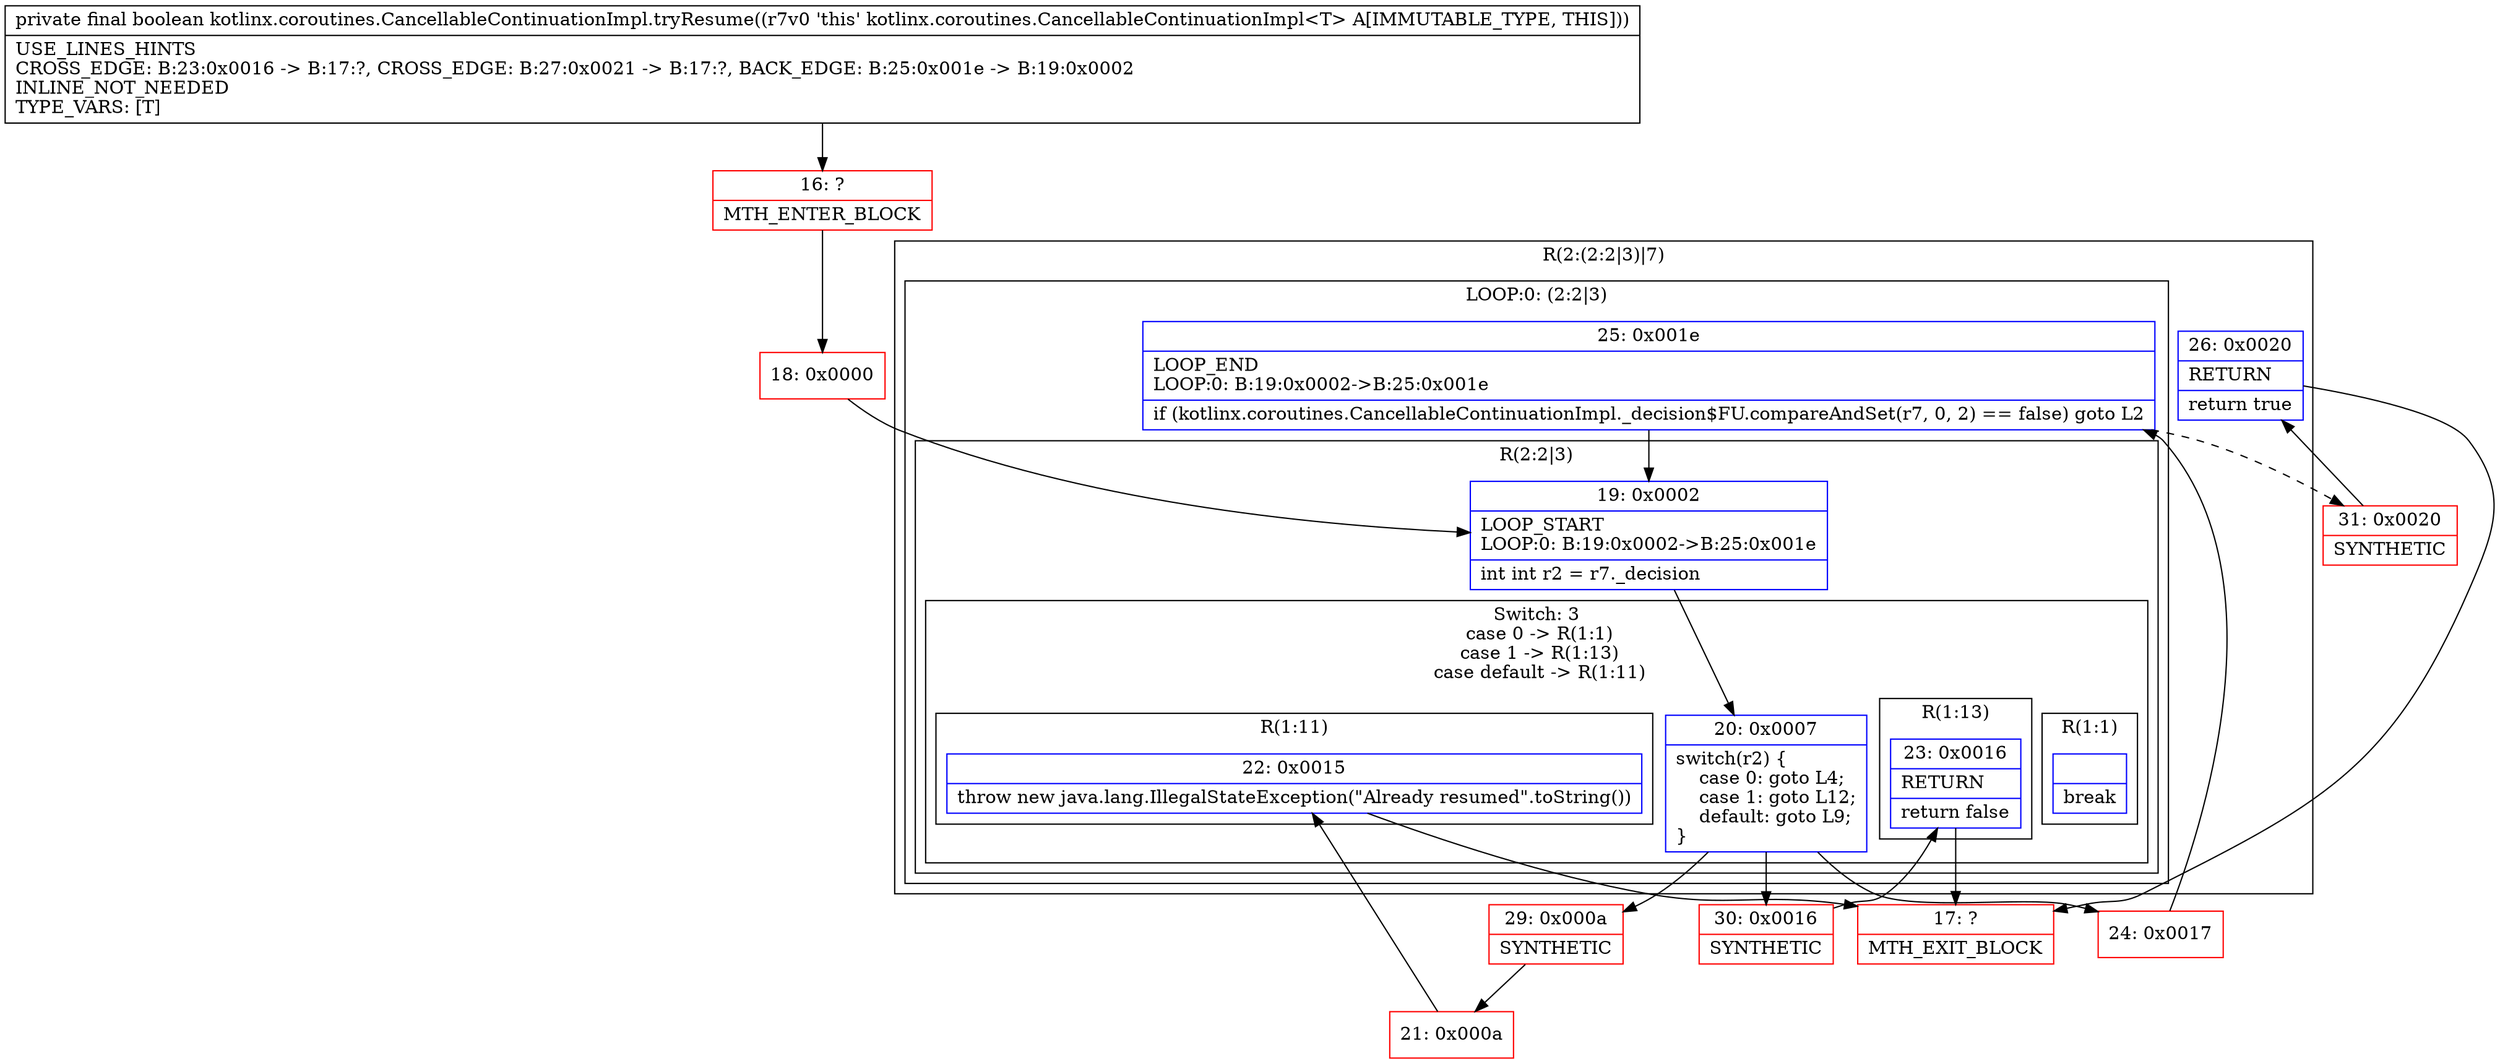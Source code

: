 digraph "CFG forkotlinx.coroutines.CancellableContinuationImpl.tryResume()Z" {
subgraph cluster_Region_493893904 {
label = "R(2:(2:2|3)|7)";
node [shape=record,color=blue];
subgraph cluster_LoopRegion_457674776 {
label = "LOOP:0: (2:2|3)";
node [shape=record,color=blue];
Node_25 [shape=record,label="{25\:\ 0x001e|LOOP_END\lLOOP:0: B:19:0x0002\-\>B:25:0x001e\l|if (kotlinx.coroutines.CancellableContinuationImpl._decision$FU.compareAndSet(r7, 0, 2) == false) goto L2\l}"];
subgraph cluster_Region_1539313713 {
label = "R(2:2|3)";
node [shape=record,color=blue];
Node_19 [shape=record,label="{19\:\ 0x0002|LOOP_START\lLOOP:0: B:19:0x0002\-\>B:25:0x001e\l|int int r2 = r7._decision\l}"];
subgraph cluster_SwitchRegion_1160287761 {
label = "Switch: 3
 case 0 -> R(1:1)
 case 1 -> R(1:13)
 case default -> R(1:11)";
node [shape=record,color=blue];
Node_20 [shape=record,label="{20\:\ 0x0007|switch(r2) \{\l    case 0: goto L4;\l    case 1: goto L12;\l    default: goto L9;\l\}\l}"];
subgraph cluster_Region_331937742 {
label = "R(1:1)";
node [shape=record,color=blue];
Node_InsnContainer_439930599 [shape=record,label="{|break\l}"];
}
subgraph cluster_Region_110939145 {
label = "R(1:13)";
node [shape=record,color=blue];
Node_23 [shape=record,label="{23\:\ 0x0016|RETURN\l|return false\l}"];
}
subgraph cluster_Region_561798034 {
label = "R(1:11)";
node [shape=record,color=blue];
Node_22 [shape=record,label="{22\:\ 0x0015|throw new java.lang.IllegalStateException(\"Already resumed\".toString())\l}"];
}
}
}
}
Node_26 [shape=record,label="{26\:\ 0x0020|RETURN\l|return true\l}"];
}
Node_16 [shape=record,color=red,label="{16\:\ ?|MTH_ENTER_BLOCK\l}"];
Node_18 [shape=record,color=red,label="{18\:\ 0x0000}"];
Node_24 [shape=record,color=red,label="{24\:\ 0x0017}"];
Node_31 [shape=record,color=red,label="{31\:\ 0x0020|SYNTHETIC\l}"];
Node_17 [shape=record,color=red,label="{17\:\ ?|MTH_EXIT_BLOCK\l}"];
Node_29 [shape=record,color=red,label="{29\:\ 0x000a|SYNTHETIC\l}"];
Node_21 [shape=record,color=red,label="{21\:\ 0x000a}"];
Node_30 [shape=record,color=red,label="{30\:\ 0x0016|SYNTHETIC\l}"];
MethodNode[shape=record,label="{private final boolean kotlinx.coroutines.CancellableContinuationImpl.tryResume((r7v0 'this' kotlinx.coroutines.CancellableContinuationImpl\<T\> A[IMMUTABLE_TYPE, THIS]))  | USE_LINES_HINTS\lCROSS_EDGE: B:23:0x0016 \-\> B:17:?, CROSS_EDGE: B:27:0x0021 \-\> B:17:?, BACK_EDGE: B:25:0x001e \-\> B:19:0x0002\lINLINE_NOT_NEEDED\lTYPE_VARS: [T]\l}"];
MethodNode -> Node_16;Node_25 -> Node_19;
Node_25 -> Node_31[style=dashed];
Node_19 -> Node_20;
Node_20 -> Node_24;
Node_20 -> Node_29;
Node_20 -> Node_30;
Node_23 -> Node_17;
Node_22 -> Node_17;
Node_26 -> Node_17;
Node_16 -> Node_18;
Node_18 -> Node_19;
Node_24 -> Node_25;
Node_31 -> Node_26;
Node_29 -> Node_21;
Node_21 -> Node_22;
Node_30 -> Node_23;
}

